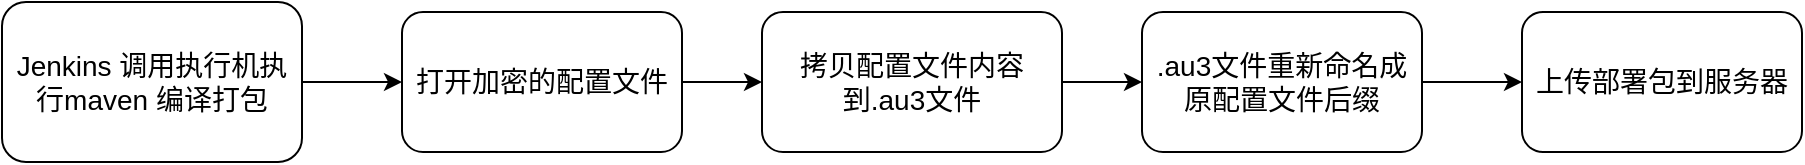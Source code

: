 <mxfile version="12.5.4" type="github">
  <diagram id="QQlop4MBkRYSdoxbpL7e" name="Page-1">
    <mxGraphModel dx="1360" dy="753" grid="1" gridSize="10" guides="1" tooltips="1" connect="1" arrows="1" fold="1" page="1" pageScale="1" pageWidth="3300" pageHeight="4681" math="0" shadow="0">
      <root>
        <mxCell id="0"/>
        <mxCell id="1" parent="0"/>
        <mxCell id="pShEm1V-gDMomaXSzM8H-6" style="edgeStyle=orthogonalEdgeStyle;rounded=0;orthogonalLoop=1;jettySize=auto;html=1;exitX=1;exitY=0.5;exitDx=0;exitDy=0;entryX=0;entryY=0.5;entryDx=0;entryDy=0;" edge="1" parent="1" source="pShEm1V-gDMomaXSzM8H-1" target="pShEm1V-gDMomaXSzM8H-2">
          <mxGeometry relative="1" as="geometry"/>
        </mxCell>
        <mxCell id="pShEm1V-gDMomaXSzM8H-1" value="&lt;font style=&quot;font-size: 14px&quot;&gt;Jenkins&amp;nbsp;调用执行机执&lt;br&gt;行maven&amp;nbsp;编译打包&lt;/font&gt;" style="rounded=1;whiteSpace=wrap;html=1;" vertex="1" parent="1">
          <mxGeometry x="160" y="195" width="150" height="80" as="geometry"/>
        </mxCell>
        <mxCell id="pShEm1V-gDMomaXSzM8H-7" style="edgeStyle=orthogonalEdgeStyle;rounded=0;orthogonalLoop=1;jettySize=auto;html=1;exitX=1;exitY=0.5;exitDx=0;exitDy=0;entryX=0;entryY=0.5;entryDx=0;entryDy=0;" edge="1" parent="1" source="pShEm1V-gDMomaXSzM8H-2" target="pShEm1V-gDMomaXSzM8H-3">
          <mxGeometry relative="1" as="geometry"/>
        </mxCell>
        <mxCell id="pShEm1V-gDMomaXSzM8H-2" value="&lt;font style=&quot;font-size: 14px&quot;&gt;打开加密的配置文件&lt;/font&gt;" style="rounded=1;whiteSpace=wrap;html=1;" vertex="1" parent="1">
          <mxGeometry x="360" y="200" width="140" height="70" as="geometry"/>
        </mxCell>
        <mxCell id="pShEm1V-gDMomaXSzM8H-8" style="edgeStyle=orthogonalEdgeStyle;rounded=0;orthogonalLoop=1;jettySize=auto;html=1;exitX=1;exitY=0.5;exitDx=0;exitDy=0;entryX=0;entryY=0.5;entryDx=0;entryDy=0;" edge="1" parent="1" source="pShEm1V-gDMomaXSzM8H-3" target="pShEm1V-gDMomaXSzM8H-4">
          <mxGeometry relative="1" as="geometry"/>
        </mxCell>
        <mxCell id="pShEm1V-gDMomaXSzM8H-3" value="&lt;span style=&quot;font-size: 14px&quot;&gt;拷贝配置文件内容到.au3文件&lt;/span&gt;" style="rounded=1;whiteSpace=wrap;html=1;" vertex="1" parent="1">
          <mxGeometry x="540" y="200" width="150" height="70" as="geometry"/>
        </mxCell>
        <mxCell id="pShEm1V-gDMomaXSzM8H-9" style="edgeStyle=orthogonalEdgeStyle;rounded=0;orthogonalLoop=1;jettySize=auto;html=1;exitX=1;exitY=0.5;exitDx=0;exitDy=0;entryX=0;entryY=0.5;entryDx=0;entryDy=0;" edge="1" parent="1" source="pShEm1V-gDMomaXSzM8H-4" target="pShEm1V-gDMomaXSzM8H-5">
          <mxGeometry relative="1" as="geometry"/>
        </mxCell>
        <mxCell id="pShEm1V-gDMomaXSzM8H-4" value="&lt;span style=&quot;font-size: 14px&quot;&gt;.au3文件重新命名成原配置文件后缀&lt;/span&gt;" style="rounded=1;whiteSpace=wrap;html=1;" vertex="1" parent="1">
          <mxGeometry x="730" y="200" width="140" height="70" as="geometry"/>
        </mxCell>
        <mxCell id="pShEm1V-gDMomaXSzM8H-5" value="&lt;span style=&quot;font-size: 14px&quot;&gt;上传部署包到服务器&lt;/span&gt;" style="rounded=1;whiteSpace=wrap;html=1;" vertex="1" parent="1">
          <mxGeometry x="920" y="200" width="140" height="70" as="geometry"/>
        </mxCell>
      </root>
    </mxGraphModel>
  </diagram>
</mxfile>
